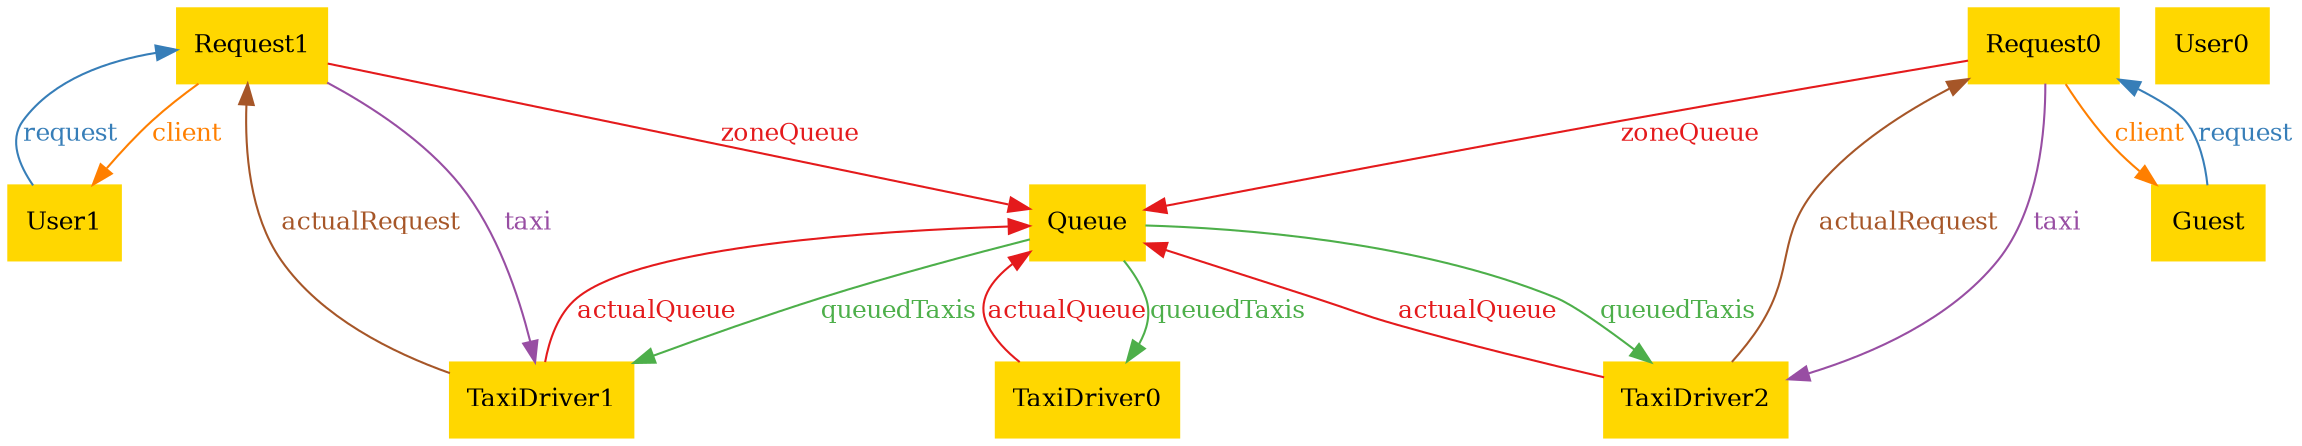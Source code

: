 digraph "graph" {
graph [fontsize=12]
node [fontsize=12]
edge [fontsize=12]
rankdir=TB;
"N6" -> "N5" [uuid = "<TaxiDriver0, Queue>", color = "#e41a1c", fontcolor = "#e41a1c", style = "solid", label = "actualQueue", dir = "back", weight = "1"]
"N6" -> "N4" [uuid = "<TaxiDriver1, Queue>", color = "#e41a1c", fontcolor = "#e41a1c", style = "solid", label = "actualQueue", dir = "back", weight = "1"]
"N6" -> "N3" [uuid = "<TaxiDriver2, Queue>", color = "#e41a1c", fontcolor = "#e41a1c", style = "solid", label = "actualQueue", dir = "back", weight = "1"]
"N7" -> "N4" [uuid = "<TaxiDriver1, Request1>", color = "#a65628", fontcolor = "#a65628", style = "solid", label = "actualRequest", dir = "back", weight = "1"]
"N8" -> "N3" [uuid = "<TaxiDriver2, Request0>", color = "#a65628", fontcolor = "#a65628", style = "solid", label = "actualRequest", dir = "back", weight = "1"]
"N8" -> "N1" [uuid = "<Request0, Guest>", color = "#ff7f00", fontcolor = "#ff7f00", style = "solid", label = "client", dir = "forward", weight = "1"]
"N7" -> "N2" [uuid = "<Request1, User1>", color = "#ff7f00", fontcolor = "#ff7f00", style = "solid", label = "client", dir = "forward", weight = "1"]
"N6" -> "N5" [uuid = "<Queue, TaxiDriver0>", color = "#4daf4a", fontcolor = "#4daf4a", style = "solid", label = "queuedTaxis", dir = "forward", weight = "1"]
"N6" -> "N4" [uuid = "<Queue, TaxiDriver1>", color = "#4daf4a", fontcolor = "#4daf4a", style = "solid", label = "queuedTaxis", dir = "forward", weight = "1"]
"N6" -> "N3" [uuid = "<Queue, TaxiDriver2>", color = "#4daf4a", fontcolor = "#4daf4a", style = "solid", label = "queuedTaxis", dir = "forward", weight = "1"]
"N8" -> "N1" [uuid = "<Guest, Request0>", color = "#377eb8", fontcolor = "#377eb8", style = "solid", label = "request", dir = "back", weight = "1"]
"N7" -> "N2" [uuid = "<User1, Request1>", color = "#377eb8", fontcolor = "#377eb8", style = "solid", label = "request", dir = "back", weight = "1"]
"N8" -> "N3" [uuid = "<Request0, TaxiDriver2>", color = "#984ea3", fontcolor = "#984ea3", style = "solid", label = "taxi", dir = "forward", weight = "1"]
"N7" -> "N4" [uuid = "<Request1, TaxiDriver1>", color = "#984ea3", fontcolor = "#984ea3", style = "solid", label = "taxi", dir = "forward", weight = "1"]
"N8" -> "N6" [uuid = "<Request0, Queue>", color = "#e41a1c", fontcolor = "#e41a1c", style = "solid", label = "zoneQueue", dir = "forward", weight = "1"]
"N7" -> "N6" [uuid = "<Request1, Queue>", color = "#e41a1c", fontcolor = "#e41a1c", style = "solid", label = "zoneQueue", dir = "forward", weight = "1"]
"N0" [uuid="User0", label="User0", color="#ffd700", fontcolor = "#000000", shape = "box", style = "filled, solid"]
"N1" [uuid="Guest", label="Guest", color="#ffd700", fontcolor = "#000000", shape = "box", style = "filled, solid"]
"N2" [uuid="User1", label="User1", color="#ffd700", fontcolor = "#000000", shape = "box", style = "filled, solid"]
"N3" [uuid="TaxiDriver2", label="TaxiDriver2", color="#ffd700", fontcolor = "#000000", shape = "box", style = "filled, solid"]
"N4" [uuid="TaxiDriver1", label="TaxiDriver1", color="#ffd700", fontcolor = "#000000", shape = "box", style = "filled, solid"]
"N5" [uuid="TaxiDriver0", label="TaxiDriver0", color="#ffd700", fontcolor = "#000000", shape = "box", style = "filled, solid"]
"N6" [uuid="Queue", label="Queue", color="#ffd700", fontcolor = "#000000", shape = "box", style = "filled, solid"]
"N7" [uuid="Request1", label="Request1", color="#ffd700", fontcolor = "#000000", shape = "box", style = "filled, solid"]
"N8" [uuid="Request0", label="Request0", color="#ffd700", fontcolor = "#000000", shape = "box", style = "filled, solid"]
}
